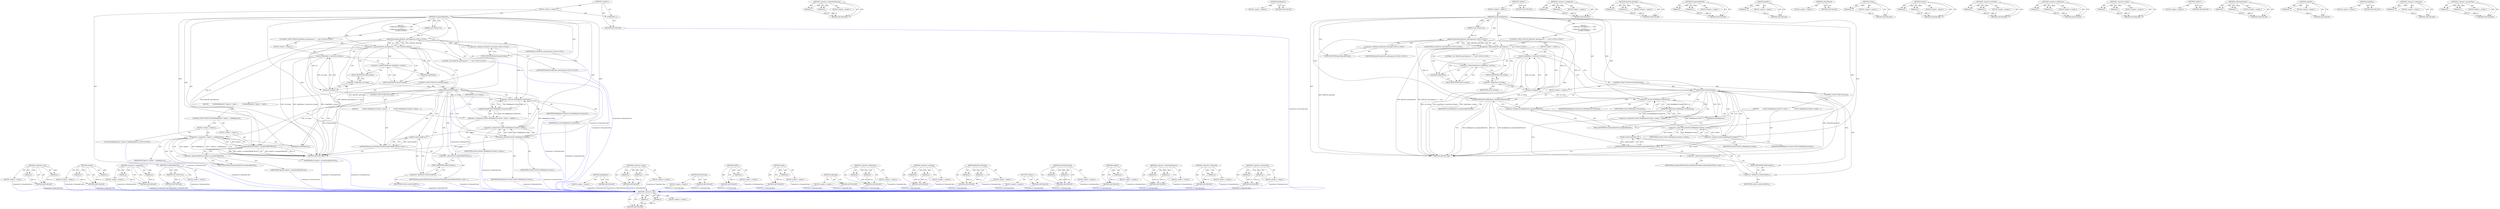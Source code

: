 digraph "&lt;operator&gt;.greaterThan" {
vulnerable_138 [label=<(METHOD,&lt;operator&gt;.new)>];
vulnerable_139 [label=<(PARAM,p1)>];
vulnerable_140 [label=<(PARAM,p2)>];
vulnerable_141 [label=<(BLOCK,&lt;empty&gt;,&lt;empty&gt;)>];
vulnerable_142 [label=<(METHOD_RETURN,ANY)>];
vulnerable_96 [label=<(METHOD,&lt;operator&gt;.indirectFieldAccess)>];
vulnerable_97 [label=<(PARAM,p1)>];
vulnerable_98 [label=<(PARAM,p2)>];
vulnerable_99 [label=<(BLOCK,&lt;empty&gt;,&lt;empty&gt;)>];
vulnerable_100 [label=<(METHOD_RETURN,ANY)>];
vulnerable_116 [label=<(METHOD,blobRegistry)>];
vulnerable_117 [label=<(BLOCK,&lt;empty&gt;,&lt;empty&gt;)>];
vulnerable_118 [label=<(METHOD_RETURN,ANY)>];
vulnerable_6 [label=<(METHOD,&lt;global&gt;)<SUB>1</SUB>>];
vulnerable_7 [label=<(BLOCK,&lt;empty&gt;,&lt;empty&gt;)<SUB>1</SUB>>];
vulnerable_8 [label=<(METHOD,unregisterBlobURL)<SUB>1</SUB>>];
vulnerable_9 [label=<(PARAM,const KURL&amp; url)<SUB>1</SUB>>];
vulnerable_10 [label="<(BLOCK,{
     if (BlobURL::getOrigin(url) == &quot;null&quot;)
 ...,{
     if (BlobURL::getOrigin(url) == &quot;null&quot;)
 ...)<SUB>2</SUB>>"];
vulnerable_11 [label="<(CONTROL_STRUCTURE,IF,if (BlobURL::getOrigin(url) == &quot;null&quot;))<SUB>3</SUB>>"];
vulnerable_12 [label="<(&lt;operator&gt;.equals,BlobURL::getOrigin(url) == &quot;null&quot;)<SUB>3</SUB>>"];
vulnerable_13 [label="<(BlobURL.getOrigin,BlobURL::getOrigin(url))<SUB>3</SUB>>"];
vulnerable_14 [label="<(&lt;operator&gt;.fieldAccess,BlobURL::getOrigin)<SUB>3</SUB>>"];
vulnerable_15 [label="<(IDENTIFIER,BlobURL,BlobURL::getOrigin(url))<SUB>3</SUB>>"];
vulnerable_16 [label=<(FIELD_IDENTIFIER,getOrigin,getOrigin)<SUB>3</SUB>>];
vulnerable_17 [label="<(IDENTIFIER,url,BlobURL::getOrigin(url))<SUB>3</SUB>>"];
vulnerable_18 [label="<(LITERAL,&quot;null&quot;,BlobURL::getOrigin(url) == &quot;null&quot;)<SUB>3</SUB>>"];
vulnerable_19 [label=<(BLOCK,&lt;empty&gt;,&lt;empty&gt;)<SUB>4</SUB>>];
vulnerable_20 [label=<(remove,originMap()-&gt;remove(url.string()))<SUB>4</SUB>>];
vulnerable_21 [label=<(&lt;operator&gt;.indirectFieldAccess,originMap()-&gt;remove)<SUB>4</SUB>>];
vulnerable_22 [label=<(originMap,originMap())<SUB>4</SUB>>];
vulnerable_23 [label=<(FIELD_IDENTIFIER,remove,remove)<SUB>4</SUB>>];
vulnerable_24 [label=<(string,url.string())<SUB>4</SUB>>];
vulnerable_25 [label=<(&lt;operator&gt;.fieldAccess,url.string)<SUB>4</SUB>>];
vulnerable_26 [label=<(IDENTIFIER,url,url.string())<SUB>4</SUB>>];
vulnerable_27 [label=<(FIELD_IDENTIFIER,string,string)<SUB>4</SUB>>];
vulnerable_28 [label=<(CONTROL_STRUCTURE,IF,if (isMainThread()))<SUB>6</SUB>>];
vulnerable_29 [label=<(isMainThread,isMainThread())<SUB>6</SUB>>];
vulnerable_30 [label=<(BLOCK,&lt;empty&gt;,&lt;empty&gt;)<SUB>7</SUB>>];
vulnerable_31 [label=<(unregisterBlobURL,blobRegistry().unregisterBlobURL(url))<SUB>7</SUB>>];
vulnerable_32 [label=<(&lt;operator&gt;.fieldAccess,blobRegistry().unregisterBlobURL)<SUB>7</SUB>>];
vulnerable_33 [label=<(blobRegistry,blobRegistry())<SUB>7</SUB>>];
vulnerable_34 [label=<(FIELD_IDENTIFIER,unregisterBlobURL,unregisterBlobURL)<SUB>7</SUB>>];
vulnerable_35 [label=<(IDENTIFIER,url,blobRegistry().unregisterBlobURL(url))<SUB>7</SUB>>];
vulnerable_36 [label=<(CONTROL_STRUCTURE,ELSE,else)<SUB>8</SUB>>];
vulnerable_37 [label=<(BLOCK,{
         OwnPtr&lt;BlobRegistryContext&gt; context ...,{
         OwnPtr&lt;BlobRegistryContext&gt; context ...)<SUB>8</SUB>>];
vulnerable_38 [label=<(&lt;operator&gt;.assignment,OwnPtr&lt;BlobRegistryContext&gt; context = adoptPtr(...)<SUB>9</SUB>>];
vulnerable_39 [label=<(&lt;operator&gt;.greaterThan,OwnPtr&lt;BlobRegistryContext&gt; context)<SUB>9</SUB>>];
vulnerable_40 [label=<(&lt;operator&gt;.lessThan,OwnPtr&lt;BlobRegistryContext)<SUB>9</SUB>>];
vulnerable_41 [label=<(IDENTIFIER,OwnPtr,OwnPtr&lt;BlobRegistryContext)<SUB>9</SUB>>];
vulnerable_42 [label=<(IDENTIFIER,BlobRegistryContext,OwnPtr&lt;BlobRegistryContext)<SUB>9</SUB>>];
vulnerable_43 [label=<(IDENTIFIER,context,OwnPtr&lt;BlobRegistryContext&gt; context)<SUB>9</SUB>>];
vulnerable_44 [label=<(adoptPtr,adoptPtr(new BlobRegistryContext(url)))<SUB>9</SUB>>];
vulnerable_45 [label=<(&lt;operator&gt;.new,new BlobRegistryContext(url))<SUB>9</SUB>>];
vulnerable_46 [label=<(IDENTIFIER,BlobRegistryContext,new BlobRegistryContext(url))<SUB>9</SUB>>];
vulnerable_47 [label=<(IDENTIFIER,url,new BlobRegistryContext(url))<SUB>9</SUB>>];
vulnerable_48 [label=<(callOnMainThread,callOnMainThread(&amp;unregisterBlobURLTask, contex...)<SUB>10</SUB>>];
vulnerable_49 [label=<(&lt;operator&gt;.addressOf,&amp;unregisterBlobURLTask)<SUB>10</SUB>>];
vulnerable_50 [label=<(IDENTIFIER,unregisterBlobURLTask,callOnMainThread(&amp;unregisterBlobURLTask, contex...)<SUB>10</SUB>>];
vulnerable_51 [label=<(leakPtr,context.leakPtr())<SUB>10</SUB>>];
vulnerable_52 [label=<(&lt;operator&gt;.fieldAccess,context.leakPtr)<SUB>10</SUB>>];
vulnerable_53 [label=<(IDENTIFIER,context,context.leakPtr())<SUB>10</SUB>>];
vulnerable_54 [label=<(FIELD_IDENTIFIER,leakPtr,leakPtr)<SUB>10</SUB>>];
vulnerable_55 [label=<(METHOD_RETURN,void)<SUB>1</SUB>>];
vulnerable_57 [label=<(METHOD_RETURN,ANY)<SUB>1</SUB>>];
vulnerable_119 [label=<(METHOD,&lt;operator&gt;.assignment)>];
vulnerable_120 [label=<(PARAM,p1)>];
vulnerable_121 [label=<(PARAM,p2)>];
vulnerable_122 [label=<(BLOCK,&lt;empty&gt;,&lt;empty&gt;)>];
vulnerable_123 [label=<(METHOD_RETURN,ANY)>];
vulnerable_81 [label=<(METHOD,BlobURL.getOrigin)>];
vulnerable_82 [label=<(PARAM,p1)>];
vulnerable_83 [label=<(PARAM,p2)>];
vulnerable_84 [label=<(BLOCK,&lt;empty&gt;,&lt;empty&gt;)>];
vulnerable_85 [label=<(METHOD_RETURN,ANY)>];
vulnerable_111 [label=<(METHOD,unregisterBlobURL)>];
vulnerable_112 [label=<(PARAM,p1)>];
vulnerable_113 [label=<(PARAM,p2)>];
vulnerable_114 [label=<(BLOCK,&lt;empty&gt;,&lt;empty&gt;)>];
vulnerable_115 [label=<(METHOD_RETURN,ANY)>];
vulnerable_152 [label=<(METHOD,leakPtr)>];
vulnerable_153 [label=<(PARAM,p1)>];
vulnerable_154 [label=<(BLOCK,&lt;empty&gt;,&lt;empty&gt;)>];
vulnerable_155 [label=<(METHOD_RETURN,ANY)>];
vulnerable_108 [label=<(METHOD,isMainThread)>];
vulnerable_109 [label=<(BLOCK,&lt;empty&gt;,&lt;empty&gt;)>];
vulnerable_110 [label=<(METHOD_RETURN,ANY)>];
vulnerable_104 [label=<(METHOD,string)>];
vulnerable_105 [label=<(PARAM,p1)>];
vulnerable_106 [label=<(BLOCK,&lt;empty&gt;,&lt;empty&gt;)>];
vulnerable_107 [label=<(METHOD_RETURN,ANY)>];
vulnerable_91 [label=<(METHOD,remove)>];
vulnerable_92 [label=<(PARAM,p1)>];
vulnerable_93 [label=<(PARAM,p2)>];
vulnerable_94 [label=<(BLOCK,&lt;empty&gt;,&lt;empty&gt;)>];
vulnerable_95 [label=<(METHOD_RETURN,ANY)>];
vulnerable_129 [label=<(METHOD,&lt;operator&gt;.lessThan)>];
vulnerable_130 [label=<(PARAM,p1)>];
vulnerable_131 [label=<(PARAM,p2)>];
vulnerable_132 [label=<(BLOCK,&lt;empty&gt;,&lt;empty&gt;)>];
vulnerable_133 [label=<(METHOD_RETURN,ANY)>];
vulnerable_86 [label=<(METHOD,&lt;operator&gt;.fieldAccess)>];
vulnerable_87 [label=<(PARAM,p1)>];
vulnerable_88 [label=<(PARAM,p2)>];
vulnerable_89 [label=<(BLOCK,&lt;empty&gt;,&lt;empty&gt;)>];
vulnerable_90 [label=<(METHOD_RETURN,ANY)>];
vulnerable_76 [label=<(METHOD,&lt;operator&gt;.equals)>];
vulnerable_77 [label=<(PARAM,p1)>];
vulnerable_78 [label=<(PARAM,p2)>];
vulnerable_79 [label=<(BLOCK,&lt;empty&gt;,&lt;empty&gt;)>];
vulnerable_80 [label=<(METHOD_RETURN,ANY)>];
vulnerable_70 [label=<(METHOD,&lt;global&gt;)<SUB>1</SUB>>];
vulnerable_71 [label=<(BLOCK,&lt;empty&gt;,&lt;empty&gt;)>];
vulnerable_72 [label=<(METHOD_RETURN,ANY)>];
vulnerable_143 [label=<(METHOD,callOnMainThread)>];
vulnerable_144 [label=<(PARAM,p1)>];
vulnerable_145 [label=<(PARAM,p2)>];
vulnerable_146 [label=<(BLOCK,&lt;empty&gt;,&lt;empty&gt;)>];
vulnerable_147 [label=<(METHOD_RETURN,ANY)>];
vulnerable_134 [label=<(METHOD,adoptPtr)>];
vulnerable_135 [label=<(PARAM,p1)>];
vulnerable_136 [label=<(BLOCK,&lt;empty&gt;,&lt;empty&gt;)>];
vulnerable_137 [label=<(METHOD_RETURN,ANY)>];
vulnerable_101 [label=<(METHOD,originMap)>];
vulnerable_102 [label=<(BLOCK,&lt;empty&gt;,&lt;empty&gt;)>];
vulnerable_103 [label=<(METHOD_RETURN,ANY)>];
vulnerable_148 [label=<(METHOD,&lt;operator&gt;.addressOf)>];
vulnerable_149 [label=<(PARAM,p1)>];
vulnerable_150 [label=<(BLOCK,&lt;empty&gt;,&lt;empty&gt;)>];
vulnerable_151 [label=<(METHOD_RETURN,ANY)>];
vulnerable_124 [label=<(METHOD,&lt;operator&gt;.greaterThan)>];
vulnerable_125 [label=<(PARAM,p1)>];
vulnerable_126 [label=<(PARAM,p2)>];
vulnerable_127 [label=<(BLOCK,&lt;empty&gt;,&lt;empty&gt;)>];
vulnerable_128 [label=<(METHOD_RETURN,ANY)>];
fixed_148 [label=<(METHOD,&lt;operator&gt;.new)>];
fixed_149 [label=<(PARAM,p1)>];
fixed_150 [label=<(PARAM,p2)>];
fixed_151 [label=<(BLOCK,&lt;empty&gt;,&lt;empty&gt;)>];
fixed_152 [label=<(METHOD_RETURN,ANY)>];
fixed_106 [label=<(METHOD,remove)>];
fixed_107 [label=<(PARAM,p1)>];
fixed_108 [label=<(PARAM,p2)>];
fixed_109 [label=<(BLOCK,&lt;empty&gt;,&lt;empty&gt;)>];
fixed_110 [label=<(METHOD_RETURN,ANY)>];
fixed_126 [label=<(METHOD,&lt;operator&gt;.assignment)>];
fixed_127 [label=<(PARAM,p1)>];
fixed_128 [label=<(PARAM,p2)>];
fixed_129 [label=<(BLOCK,&lt;empty&gt;,&lt;empty&gt;)>];
fixed_130 [label=<(METHOD_RETURN,ANY)>];
fixed_6 [label=<(METHOD,&lt;global&gt;)<SUB>1</SUB>>];
fixed_7 [label=<(BLOCK,&lt;empty&gt;,&lt;empty&gt;)<SUB>1</SUB>>];
fixed_8 [label=<(METHOD,unregisterBlobURL)<SUB>1</SUB>>];
fixed_9 [label=<(PARAM,const KURL&amp; url)<SUB>1</SUB>>];
fixed_10 [label=<(BLOCK,&lt;empty&gt;,&lt;empty&gt;)>];
fixed_11 [label=<(METHOD_RETURN,void)<SUB>1</SUB>>];
fixed_13 [label=<(UNKNOWN,),))<SUB>1</SUB>>];
fixed_14 [label=<(METHOD,unregisterBlobURL)<SUB>2</SUB>>];
fixed_15 [label=<(PARAM,const KURL&amp; url)<SUB>2</SUB>>];
fixed_16 [label="<(BLOCK,{
     if (BlobURL::getOrigin(url) == &quot;null&quot;)
 ...,{
     if (BlobURL::getOrigin(url) == &quot;null&quot;)
 ...)<SUB>3</SUB>>"];
fixed_17 [label="<(CONTROL_STRUCTURE,IF,if (BlobURL::getOrigin(url) == &quot;null&quot;))<SUB>4</SUB>>"];
fixed_18 [label="<(&lt;operator&gt;.equals,BlobURL::getOrigin(url) == &quot;null&quot;)<SUB>4</SUB>>"];
fixed_19 [label="<(BlobURL.getOrigin,BlobURL::getOrigin(url))<SUB>4</SUB>>"];
fixed_20 [label="<(&lt;operator&gt;.fieldAccess,BlobURL::getOrigin)<SUB>4</SUB>>"];
fixed_21 [label="<(IDENTIFIER,BlobURL,BlobURL::getOrigin(url))<SUB>4</SUB>>"];
fixed_22 [label=<(FIELD_IDENTIFIER,getOrigin,getOrigin)<SUB>4</SUB>>];
fixed_23 [label="<(IDENTIFIER,url,BlobURL::getOrigin(url))<SUB>4</SUB>>"];
fixed_24 [label="<(LITERAL,&quot;null&quot;,BlobURL::getOrigin(url) == &quot;null&quot;)<SUB>4</SUB>>"];
fixed_25 [label=<(BLOCK,&lt;empty&gt;,&lt;empty&gt;)<SUB>5</SUB>>];
fixed_26 [label=<(remove,originMap()-&gt;remove(url.string()))<SUB>5</SUB>>];
fixed_27 [label=<(&lt;operator&gt;.indirectFieldAccess,originMap()-&gt;remove)<SUB>5</SUB>>];
fixed_28 [label=<(originMap,originMap())<SUB>5</SUB>>];
fixed_29 [label=<(FIELD_IDENTIFIER,remove,remove)<SUB>5</SUB>>];
fixed_30 [label=<(string,url.string())<SUB>5</SUB>>];
fixed_31 [label=<(&lt;operator&gt;.fieldAccess,url.string)<SUB>5</SUB>>];
fixed_32 [label=<(IDENTIFIER,url,url.string())<SUB>5</SUB>>];
fixed_33 [label=<(FIELD_IDENTIFIER,string,string)<SUB>5</SUB>>];
fixed_34 [label=<(CONTROL_STRUCTURE,IF,if (isMainThread()))<SUB>7</SUB>>];
fixed_35 [label=<(isMainThread,isMainThread())<SUB>7</SUB>>];
fixed_36 [label=<(BLOCK,{
        if (WebBlobRegistry* registry = blobR...,{
        if (WebBlobRegistry* registry = blobR...)<SUB>7</SUB>>];
fixed_37 [label=<(CONTROL_STRUCTURE,IF,if (WebBlobRegistry* registry = blobRegistry()))<SUB>8</SUB>>];
fixed_38 [label=<(BLOCK,&lt;empty&gt;,&lt;empty&gt;)<SUB>8</SUB>>];
fixed_39 [label="<(LOCAL,WebBlobRegistry* registry: WebBlobRegistry*)<SUB>8</SUB>>"];
fixed_40 [label=<(&lt;operator&gt;.assignment,* registry = blobRegistry())<SUB>8</SUB>>];
fixed_41 [label=<(IDENTIFIER,registry,* registry = blobRegistry())<SUB>8</SUB>>];
fixed_42 [label=<(blobRegistry,blobRegistry())<SUB>8</SUB>>];
fixed_43 [label=<(BLOCK,&lt;empty&gt;,&lt;empty&gt;)<SUB>9</SUB>>];
fixed_44 [label=<(unregisterBlobURL,registry-&gt;unregisterBlobURL(url))<SUB>9</SUB>>];
fixed_45 [label=<(&lt;operator&gt;.indirectFieldAccess,registry-&gt;unregisterBlobURL)<SUB>9</SUB>>];
fixed_46 [label=<(IDENTIFIER,registry,registry-&gt;unregisterBlobURL(url))<SUB>9</SUB>>];
fixed_47 [label=<(FIELD_IDENTIFIER,unregisterBlobURL,unregisterBlobURL)<SUB>9</SUB>>];
fixed_48 [label=<(IDENTIFIER,url,registry-&gt;unregisterBlobURL(url))<SUB>9</SUB>>];
fixed_49 [label=<(CONTROL_STRUCTURE,ELSE,else)<SUB>10</SUB>>];
fixed_50 [label=<(BLOCK,{
         OwnPtr&lt;BlobRegistryContext&gt; context ...,{
         OwnPtr&lt;BlobRegistryContext&gt; context ...)<SUB>10</SUB>>];
fixed_51 [label=<(&lt;operator&gt;.assignment,OwnPtr&lt;BlobRegistryContext&gt; context = adoptPtr(...)<SUB>11</SUB>>];
fixed_52 [label=<(&lt;operator&gt;.greaterThan,OwnPtr&lt;BlobRegistryContext&gt; context)<SUB>11</SUB>>];
fixed_53 [label=<(&lt;operator&gt;.lessThan,OwnPtr&lt;BlobRegistryContext)<SUB>11</SUB>>];
fixed_54 [label=<(IDENTIFIER,OwnPtr,OwnPtr&lt;BlobRegistryContext)<SUB>11</SUB>>];
fixed_55 [label=<(IDENTIFIER,BlobRegistryContext,OwnPtr&lt;BlobRegistryContext)<SUB>11</SUB>>];
fixed_56 [label=<(IDENTIFIER,context,OwnPtr&lt;BlobRegistryContext&gt; context)<SUB>11</SUB>>];
fixed_57 [label=<(adoptPtr,adoptPtr(new BlobRegistryContext(url)))<SUB>11</SUB>>];
fixed_58 [label=<(&lt;operator&gt;.new,new BlobRegistryContext(url))<SUB>11</SUB>>];
fixed_59 [label=<(IDENTIFIER,BlobRegistryContext,new BlobRegistryContext(url))<SUB>11</SUB>>];
fixed_60 [label=<(IDENTIFIER,url,new BlobRegistryContext(url))<SUB>11</SUB>>];
fixed_61 [label=<(callOnMainThread,callOnMainThread(&amp;unregisterBlobURLTask, contex...)<SUB>12</SUB>>];
fixed_62 [label=<(&lt;operator&gt;.addressOf,&amp;unregisterBlobURLTask)<SUB>12</SUB>>];
fixed_63 [label=<(IDENTIFIER,unregisterBlobURLTask,callOnMainThread(&amp;unregisterBlobURLTask, contex...)<SUB>12</SUB>>];
fixed_64 [label=<(leakPtr,context.leakPtr())<SUB>12</SUB>>];
fixed_65 [label=<(&lt;operator&gt;.fieldAccess,context.leakPtr)<SUB>12</SUB>>];
fixed_66 [label=<(IDENTIFIER,context,context.leakPtr())<SUB>12</SUB>>];
fixed_67 [label=<(FIELD_IDENTIFIER,leakPtr,leakPtr)<SUB>12</SUB>>];
fixed_68 [label=<(METHOD_RETURN,void)<SUB>2</SUB>>];
fixed_70 [label=<(METHOD_RETURN,ANY)<SUB>1</SUB>>];
fixed_131 [label=<(METHOD,blobRegistry)>];
fixed_132 [label=<(BLOCK,&lt;empty&gt;,&lt;empty&gt;)>];
fixed_133 [label=<(METHOD_RETURN,ANY)>];
fixed_91 [label=<(METHOD,&lt;operator&gt;.equals)>];
fixed_92 [label=<(PARAM,p1)>];
fixed_93 [label=<(PARAM,p2)>];
fixed_94 [label=<(BLOCK,&lt;empty&gt;,&lt;empty&gt;)>];
fixed_95 [label=<(METHOD_RETURN,ANY)>];
fixed_123 [label=<(METHOD,isMainThread)>];
fixed_124 [label=<(BLOCK,&lt;empty&gt;,&lt;empty&gt;)>];
fixed_125 [label=<(METHOD_RETURN,ANY)>];
fixed_162 [label=<(METHOD,leakPtr)>];
fixed_163 [label=<(PARAM,p1)>];
fixed_164 [label=<(BLOCK,&lt;empty&gt;,&lt;empty&gt;)>];
fixed_165 [label=<(METHOD_RETURN,ANY)>];
fixed_119 [label=<(METHOD,string)>];
fixed_120 [label=<(PARAM,p1)>];
fixed_121 [label=<(BLOCK,&lt;empty&gt;,&lt;empty&gt;)>];
fixed_122 [label=<(METHOD_RETURN,ANY)>];
fixed_116 [label=<(METHOD,originMap)>];
fixed_117 [label=<(BLOCK,&lt;empty&gt;,&lt;empty&gt;)>];
fixed_118 [label=<(METHOD_RETURN,ANY)>];
fixed_101 [label=<(METHOD,&lt;operator&gt;.fieldAccess)>];
fixed_102 [label=<(PARAM,p1)>];
fixed_103 [label=<(PARAM,p2)>];
fixed_104 [label=<(BLOCK,&lt;empty&gt;,&lt;empty&gt;)>];
fixed_105 [label=<(METHOD_RETURN,ANY)>];
fixed_139 [label=<(METHOD,&lt;operator&gt;.lessThan)>];
fixed_140 [label=<(PARAM,p1)>];
fixed_141 [label=<(PARAM,p2)>];
fixed_142 [label=<(BLOCK,&lt;empty&gt;,&lt;empty&gt;)>];
fixed_143 [label=<(METHOD_RETURN,ANY)>];
fixed_96 [label=<(METHOD,BlobURL.getOrigin)>];
fixed_97 [label=<(PARAM,p1)>];
fixed_98 [label=<(PARAM,p2)>];
fixed_99 [label=<(BLOCK,&lt;empty&gt;,&lt;empty&gt;)>];
fixed_100 [label=<(METHOD_RETURN,ANY)>];
fixed_85 [label=<(METHOD,&lt;global&gt;)<SUB>1</SUB>>];
fixed_86 [label=<(BLOCK,&lt;empty&gt;,&lt;empty&gt;)>];
fixed_87 [label=<(METHOD_RETURN,ANY)>];
fixed_153 [label=<(METHOD,callOnMainThread)>];
fixed_154 [label=<(PARAM,p1)>];
fixed_155 [label=<(PARAM,p2)>];
fixed_156 [label=<(BLOCK,&lt;empty&gt;,&lt;empty&gt;)>];
fixed_157 [label=<(METHOD_RETURN,ANY)>];
fixed_144 [label=<(METHOD,adoptPtr)>];
fixed_145 [label=<(PARAM,p1)>];
fixed_146 [label=<(BLOCK,&lt;empty&gt;,&lt;empty&gt;)>];
fixed_147 [label=<(METHOD_RETURN,ANY)>];
fixed_111 [label=<(METHOD,&lt;operator&gt;.indirectFieldAccess)>];
fixed_112 [label=<(PARAM,p1)>];
fixed_113 [label=<(PARAM,p2)>];
fixed_114 [label=<(BLOCK,&lt;empty&gt;,&lt;empty&gt;)>];
fixed_115 [label=<(METHOD_RETURN,ANY)>];
fixed_158 [label=<(METHOD,&lt;operator&gt;.addressOf)>];
fixed_159 [label=<(PARAM,p1)>];
fixed_160 [label=<(BLOCK,&lt;empty&gt;,&lt;empty&gt;)>];
fixed_161 [label=<(METHOD_RETURN,ANY)>];
fixed_134 [label=<(METHOD,&lt;operator&gt;.greaterThan)>];
fixed_135 [label=<(PARAM,p1)>];
fixed_136 [label=<(PARAM,p2)>];
fixed_137 [label=<(BLOCK,&lt;empty&gt;,&lt;empty&gt;)>];
fixed_138 [label=<(METHOD_RETURN,ANY)>];
vulnerable_138 -> vulnerable_139  [key=0, label="AST: "];
vulnerable_138 -> vulnerable_139  [key=1, label="DDG: "];
vulnerable_138 -> vulnerable_141  [key=0, label="AST: "];
vulnerable_138 -> vulnerable_140  [key=0, label="AST: "];
vulnerable_138 -> vulnerable_140  [key=1, label="DDG: "];
vulnerable_138 -> vulnerable_142  [key=0, label="AST: "];
vulnerable_138 -> vulnerable_142  [key=1, label="CFG: "];
vulnerable_139 -> vulnerable_142  [key=0, label="DDG: p1"];
vulnerable_140 -> vulnerable_142  [key=0, label="DDG: p2"];
vulnerable_96 -> vulnerable_97  [key=0, label="AST: "];
vulnerable_96 -> vulnerable_97  [key=1, label="DDG: "];
vulnerable_96 -> vulnerable_99  [key=0, label="AST: "];
vulnerable_96 -> vulnerable_98  [key=0, label="AST: "];
vulnerable_96 -> vulnerable_98  [key=1, label="DDG: "];
vulnerable_96 -> vulnerable_100  [key=0, label="AST: "];
vulnerable_96 -> vulnerable_100  [key=1, label="CFG: "];
vulnerable_97 -> vulnerable_100  [key=0, label="DDG: p1"];
vulnerable_98 -> vulnerable_100  [key=0, label="DDG: p2"];
vulnerable_116 -> vulnerable_117  [key=0, label="AST: "];
vulnerable_116 -> vulnerable_118  [key=0, label="AST: "];
vulnerable_116 -> vulnerable_118  [key=1, label="CFG: "];
vulnerable_6 -> vulnerable_7  [key=0, label="AST: "];
vulnerable_6 -> vulnerable_57  [key=0, label="AST: "];
vulnerable_6 -> vulnerable_57  [key=1, label="CFG: "];
vulnerable_7 -> vulnerable_8  [key=0, label="AST: "];
vulnerable_8 -> vulnerable_9  [key=0, label="AST: "];
vulnerable_8 -> vulnerable_9  [key=1, label="DDG: "];
vulnerable_8 -> vulnerable_10  [key=0, label="AST: "];
vulnerable_8 -> vulnerable_55  [key=0, label="AST: "];
vulnerable_8 -> vulnerable_16  [key=0, label="CFG: "];
vulnerable_8 -> vulnerable_29  [key=0, label="DDG: "];
vulnerable_8 -> vulnerable_12  [key=0, label="DDG: "];
vulnerable_8 -> vulnerable_13  [key=0, label="DDG: "];
vulnerable_8 -> vulnerable_31  [key=0, label="DDG: "];
vulnerable_8 -> vulnerable_48  [key=0, label="DDG: "];
vulnerable_8 -> vulnerable_39  [key=0, label="DDG: "];
vulnerable_8 -> vulnerable_40  [key=0, label="DDG: "];
vulnerable_8 -> vulnerable_45  [key=0, label="DDG: "];
vulnerable_9 -> vulnerable_13  [key=0, label="DDG: url"];
vulnerable_10 -> vulnerable_11  [key=0, label="AST: "];
vulnerable_10 -> vulnerable_28  [key=0, label="AST: "];
vulnerable_11 -> vulnerable_12  [key=0, label="AST: "];
vulnerable_11 -> vulnerable_19  [key=0, label="AST: "];
vulnerable_12 -> vulnerable_13  [key=0, label="AST: "];
vulnerable_12 -> vulnerable_18  [key=0, label="AST: "];
vulnerable_12 -> vulnerable_22  [key=0, label="CFG: "];
vulnerable_12 -> vulnerable_22  [key=1, label="CDG: "];
vulnerable_12 -> vulnerable_29  [key=0, label="CFG: "];
vulnerable_12 -> vulnerable_55  [key=0, label="DDG: BlobURL::getOrigin(url)"];
vulnerable_12 -> vulnerable_55  [key=1, label="DDG: BlobURL::getOrigin(url) == &quot;null&quot;"];
vulnerable_12 -> vulnerable_24  [key=0, label="CDG: "];
vulnerable_12 -> vulnerable_21  [key=0, label="CDG: "];
vulnerable_12 -> vulnerable_23  [key=0, label="CDG: "];
vulnerable_12 -> vulnerable_20  [key=0, label="CDG: "];
vulnerable_12 -> vulnerable_25  [key=0, label="CDG: "];
vulnerable_12 -> vulnerable_27  [key=0, label="CDG: "];
vulnerable_13 -> vulnerable_14  [key=0, label="AST: "];
vulnerable_13 -> vulnerable_17  [key=0, label="AST: "];
vulnerable_13 -> vulnerable_12  [key=0, label="CFG: "];
vulnerable_13 -> vulnerable_12  [key=1, label="DDG: BlobURL::getOrigin"];
vulnerable_13 -> vulnerable_12  [key=2, label="DDG: url"];
vulnerable_13 -> vulnerable_55  [key=0, label="DDG: BlobURL::getOrigin"];
vulnerable_13 -> vulnerable_31  [key=0, label="DDG: url"];
vulnerable_13 -> vulnerable_24  [key=0, label="DDG: url"];
vulnerable_13 -> vulnerable_45  [key=0, label="DDG: url"];
vulnerable_14 -> vulnerable_15  [key=0, label="AST: "];
vulnerable_14 -> vulnerable_16  [key=0, label="AST: "];
vulnerable_14 -> vulnerable_13  [key=0, label="CFG: "];
vulnerable_16 -> vulnerable_14  [key=0, label="CFG: "];
vulnerable_19 -> vulnerable_20  [key=0, label="AST: "];
vulnerable_20 -> vulnerable_21  [key=0, label="AST: "];
vulnerable_20 -> vulnerable_24  [key=0, label="AST: "];
vulnerable_20 -> vulnerable_29  [key=0, label="CFG: "];
vulnerable_20 -> vulnerable_55  [key=0, label="DDG: originMap()-&gt;remove"];
vulnerable_20 -> vulnerable_55  [key=1, label="DDG: url.string()"];
vulnerable_20 -> vulnerable_55  [key=2, label="DDG: originMap()-&gt;remove(url.string())"];
vulnerable_21 -> vulnerable_22  [key=0, label="AST: "];
vulnerable_21 -> vulnerable_23  [key=0, label="AST: "];
vulnerable_21 -> vulnerable_27  [key=0, label="CFG: "];
vulnerable_22 -> vulnerable_23  [key=0, label="CFG: "];
vulnerable_23 -> vulnerable_21  [key=0, label="CFG: "];
vulnerable_24 -> vulnerable_25  [key=0, label="AST: "];
vulnerable_24 -> vulnerable_20  [key=0, label="CFG: "];
vulnerable_24 -> vulnerable_20  [key=1, label="DDG: url.string"];
vulnerable_24 -> vulnerable_31  [key=0, label="DDG: url.string"];
vulnerable_24 -> vulnerable_45  [key=0, label="DDG: url.string"];
vulnerable_25 -> vulnerable_26  [key=0, label="AST: "];
vulnerable_25 -> vulnerable_27  [key=0, label="AST: "];
vulnerable_25 -> vulnerable_24  [key=0, label="CFG: "];
vulnerable_27 -> vulnerable_25  [key=0, label="CFG: "];
vulnerable_28 -> vulnerable_29  [key=0, label="AST: "];
vulnerable_28 -> vulnerable_30  [key=0, label="AST: "];
vulnerable_28 -> vulnerable_36  [key=0, label="AST: "];
vulnerable_29 -> vulnerable_33  [key=0, label="CFG: "];
vulnerable_29 -> vulnerable_33  [key=1, label="CDG: "];
vulnerable_29 -> vulnerable_40  [key=0, label="CFG: "];
vulnerable_29 -> vulnerable_40  [key=1, label="CDG: "];
vulnerable_29 -> vulnerable_55  [key=0, label="DDG: isMainThread()"];
vulnerable_29 -> vulnerable_34  [key=0, label="CDG: "];
vulnerable_29 -> vulnerable_48  [key=0, label="CDG: "];
vulnerable_29 -> vulnerable_32  [key=0, label="CDG: "];
vulnerable_29 -> vulnerable_49  [key=0, label="CDG: "];
vulnerable_29 -> vulnerable_51  [key=0, label="CDG: "];
vulnerable_29 -> vulnerable_52  [key=0, label="CDG: "];
vulnerable_29 -> vulnerable_38  [key=0, label="CDG: "];
vulnerable_29 -> vulnerable_45  [key=0, label="CDG: "];
vulnerable_29 -> vulnerable_44  [key=0, label="CDG: "];
vulnerable_29 -> vulnerable_54  [key=0, label="CDG: "];
vulnerable_29 -> vulnerable_39  [key=0, label="CDG: "];
vulnerable_29 -> vulnerable_31  [key=0, label="CDG: "];
vulnerable_30 -> vulnerable_31  [key=0, label="AST: "];
vulnerable_31 -> vulnerable_32  [key=0, label="AST: "];
vulnerable_31 -> vulnerable_35  [key=0, label="AST: "];
vulnerable_31 -> vulnerable_55  [key=0, label="CFG: "];
vulnerable_31 -> vulnerable_55  [key=1, label="DDG: blobRegistry().unregisterBlobURL"];
vulnerable_31 -> vulnerable_55  [key=2, label="DDG: url"];
vulnerable_31 -> vulnerable_55  [key=3, label="DDG: blobRegistry().unregisterBlobURL(url)"];
vulnerable_32 -> vulnerable_33  [key=0, label="AST: "];
vulnerable_32 -> vulnerable_34  [key=0, label="AST: "];
vulnerable_32 -> vulnerable_31  [key=0, label="CFG: "];
vulnerable_33 -> vulnerable_34  [key=0, label="CFG: "];
vulnerable_34 -> vulnerable_32  [key=0, label="CFG: "];
vulnerable_36 -> vulnerable_37  [key=0, label="AST: "];
vulnerable_37 -> vulnerable_38  [key=0, label="AST: "];
vulnerable_37 -> vulnerable_48  [key=0, label="AST: "];
vulnerable_38 -> vulnerable_39  [key=0, label="AST: "];
vulnerable_38 -> vulnerable_44  [key=0, label="AST: "];
vulnerable_38 -> vulnerable_49  [key=0, label="CFG: "];
vulnerable_39 -> vulnerable_40  [key=0, label="AST: "];
vulnerable_39 -> vulnerable_43  [key=0, label="AST: "];
vulnerable_39 -> vulnerable_45  [key=0, label="CFG: "];
vulnerable_39 -> vulnerable_51  [key=0, label="DDG: context"];
vulnerable_40 -> vulnerable_41  [key=0, label="AST: "];
vulnerable_40 -> vulnerable_42  [key=0, label="AST: "];
vulnerable_40 -> vulnerable_39  [key=0, label="CFG: "];
vulnerable_40 -> vulnerable_39  [key=1, label="DDG: OwnPtr"];
vulnerable_40 -> vulnerable_39  [key=2, label="DDG: BlobRegistryContext"];
vulnerable_40 -> vulnerable_55  [key=0, label="DDG: OwnPtr"];
vulnerable_40 -> vulnerable_45  [key=0, label="DDG: BlobRegistryContext"];
vulnerable_44 -> vulnerable_45  [key=0, label="AST: "];
vulnerable_44 -> vulnerable_38  [key=0, label="CFG: "];
vulnerable_44 -> vulnerable_38  [key=1, label="DDG: new BlobRegistryContext(url)"];
vulnerable_45 -> vulnerable_46  [key=0, label="AST: "];
vulnerable_45 -> vulnerable_47  [key=0, label="AST: "];
vulnerable_45 -> vulnerable_44  [key=0, label="CFG: "];
vulnerable_45 -> vulnerable_44  [key=1, label="DDG: BlobRegistryContext"];
vulnerable_45 -> vulnerable_44  [key=2, label="DDG: url"];
vulnerable_48 -> vulnerable_49  [key=0, label="AST: "];
vulnerable_48 -> vulnerable_51  [key=0, label="AST: "];
vulnerable_48 -> vulnerable_55  [key=0, label="CFG: "];
vulnerable_49 -> vulnerable_50  [key=0, label="AST: "];
vulnerable_49 -> vulnerable_54  [key=0, label="CFG: "];
vulnerable_51 -> vulnerable_52  [key=0, label="AST: "];
vulnerable_51 -> vulnerable_48  [key=0, label="CFG: "];
vulnerable_51 -> vulnerable_48  [key=1, label="DDG: context.leakPtr"];
vulnerable_52 -> vulnerable_53  [key=0, label="AST: "];
vulnerable_52 -> vulnerable_54  [key=0, label="AST: "];
vulnerable_52 -> vulnerable_51  [key=0, label="CFG: "];
vulnerable_54 -> vulnerable_52  [key=0, label="CFG: "];
vulnerable_119 -> vulnerable_120  [key=0, label="AST: "];
vulnerable_119 -> vulnerable_120  [key=1, label="DDG: "];
vulnerable_119 -> vulnerable_122  [key=0, label="AST: "];
vulnerable_119 -> vulnerable_121  [key=0, label="AST: "];
vulnerable_119 -> vulnerable_121  [key=1, label="DDG: "];
vulnerable_119 -> vulnerable_123  [key=0, label="AST: "];
vulnerable_119 -> vulnerable_123  [key=1, label="CFG: "];
vulnerable_120 -> vulnerable_123  [key=0, label="DDG: p1"];
vulnerable_121 -> vulnerable_123  [key=0, label="DDG: p2"];
vulnerable_81 -> vulnerable_82  [key=0, label="AST: "];
vulnerable_81 -> vulnerable_82  [key=1, label="DDG: "];
vulnerable_81 -> vulnerable_84  [key=0, label="AST: "];
vulnerable_81 -> vulnerable_83  [key=0, label="AST: "];
vulnerable_81 -> vulnerable_83  [key=1, label="DDG: "];
vulnerable_81 -> vulnerable_85  [key=0, label="AST: "];
vulnerable_81 -> vulnerable_85  [key=1, label="CFG: "];
vulnerable_82 -> vulnerable_85  [key=0, label="DDG: p1"];
vulnerable_83 -> vulnerable_85  [key=0, label="DDG: p2"];
vulnerable_111 -> vulnerable_112  [key=0, label="AST: "];
vulnerable_111 -> vulnerable_112  [key=1, label="DDG: "];
vulnerable_111 -> vulnerable_114  [key=0, label="AST: "];
vulnerable_111 -> vulnerable_113  [key=0, label="AST: "];
vulnerable_111 -> vulnerable_113  [key=1, label="DDG: "];
vulnerable_111 -> vulnerable_115  [key=0, label="AST: "];
vulnerable_111 -> vulnerable_115  [key=1, label="CFG: "];
vulnerable_112 -> vulnerable_115  [key=0, label="DDG: p1"];
vulnerable_113 -> vulnerable_115  [key=0, label="DDG: p2"];
vulnerable_152 -> vulnerable_153  [key=0, label="AST: "];
vulnerable_152 -> vulnerable_153  [key=1, label="DDG: "];
vulnerable_152 -> vulnerable_154  [key=0, label="AST: "];
vulnerable_152 -> vulnerable_155  [key=0, label="AST: "];
vulnerable_152 -> vulnerable_155  [key=1, label="CFG: "];
vulnerable_153 -> vulnerable_155  [key=0, label="DDG: p1"];
vulnerable_108 -> vulnerable_109  [key=0, label="AST: "];
vulnerable_108 -> vulnerable_110  [key=0, label="AST: "];
vulnerable_108 -> vulnerable_110  [key=1, label="CFG: "];
vulnerable_104 -> vulnerable_105  [key=0, label="AST: "];
vulnerable_104 -> vulnerable_105  [key=1, label="DDG: "];
vulnerable_104 -> vulnerable_106  [key=0, label="AST: "];
vulnerable_104 -> vulnerable_107  [key=0, label="AST: "];
vulnerable_104 -> vulnerable_107  [key=1, label="CFG: "];
vulnerable_105 -> vulnerable_107  [key=0, label="DDG: p1"];
vulnerable_91 -> vulnerable_92  [key=0, label="AST: "];
vulnerable_91 -> vulnerable_92  [key=1, label="DDG: "];
vulnerable_91 -> vulnerable_94  [key=0, label="AST: "];
vulnerable_91 -> vulnerable_93  [key=0, label="AST: "];
vulnerable_91 -> vulnerable_93  [key=1, label="DDG: "];
vulnerable_91 -> vulnerable_95  [key=0, label="AST: "];
vulnerable_91 -> vulnerable_95  [key=1, label="CFG: "];
vulnerable_92 -> vulnerable_95  [key=0, label="DDG: p1"];
vulnerable_93 -> vulnerable_95  [key=0, label="DDG: p2"];
vulnerable_129 -> vulnerable_130  [key=0, label="AST: "];
vulnerable_129 -> vulnerable_130  [key=1, label="DDG: "];
vulnerable_129 -> vulnerable_132  [key=0, label="AST: "];
vulnerable_129 -> vulnerable_131  [key=0, label="AST: "];
vulnerable_129 -> vulnerable_131  [key=1, label="DDG: "];
vulnerable_129 -> vulnerable_133  [key=0, label="AST: "];
vulnerable_129 -> vulnerable_133  [key=1, label="CFG: "];
vulnerable_130 -> vulnerable_133  [key=0, label="DDG: p1"];
vulnerable_131 -> vulnerable_133  [key=0, label="DDG: p2"];
vulnerable_86 -> vulnerable_87  [key=0, label="AST: "];
vulnerable_86 -> vulnerable_87  [key=1, label="DDG: "];
vulnerable_86 -> vulnerable_89  [key=0, label="AST: "];
vulnerable_86 -> vulnerable_88  [key=0, label="AST: "];
vulnerable_86 -> vulnerable_88  [key=1, label="DDG: "];
vulnerable_86 -> vulnerable_90  [key=0, label="AST: "];
vulnerable_86 -> vulnerable_90  [key=1, label="CFG: "];
vulnerable_87 -> vulnerable_90  [key=0, label="DDG: p1"];
vulnerable_88 -> vulnerable_90  [key=0, label="DDG: p2"];
vulnerable_76 -> vulnerable_77  [key=0, label="AST: "];
vulnerable_76 -> vulnerable_77  [key=1, label="DDG: "];
vulnerable_76 -> vulnerable_79  [key=0, label="AST: "];
vulnerable_76 -> vulnerable_78  [key=0, label="AST: "];
vulnerable_76 -> vulnerable_78  [key=1, label="DDG: "];
vulnerable_76 -> vulnerable_80  [key=0, label="AST: "];
vulnerable_76 -> vulnerable_80  [key=1, label="CFG: "];
vulnerable_77 -> vulnerable_80  [key=0, label="DDG: p1"];
vulnerable_78 -> vulnerable_80  [key=0, label="DDG: p2"];
vulnerable_70 -> vulnerable_71  [key=0, label="AST: "];
vulnerable_70 -> vulnerable_72  [key=0, label="AST: "];
vulnerable_70 -> vulnerable_72  [key=1, label="CFG: "];
vulnerable_143 -> vulnerable_144  [key=0, label="AST: "];
vulnerable_143 -> vulnerable_144  [key=1, label="DDG: "];
vulnerable_143 -> vulnerable_146  [key=0, label="AST: "];
vulnerable_143 -> vulnerable_145  [key=0, label="AST: "];
vulnerable_143 -> vulnerable_145  [key=1, label="DDG: "];
vulnerable_143 -> vulnerable_147  [key=0, label="AST: "];
vulnerable_143 -> vulnerable_147  [key=1, label="CFG: "];
vulnerable_144 -> vulnerable_147  [key=0, label="DDG: p1"];
vulnerable_145 -> vulnerable_147  [key=0, label="DDG: p2"];
vulnerable_134 -> vulnerable_135  [key=0, label="AST: "];
vulnerable_134 -> vulnerable_135  [key=1, label="DDG: "];
vulnerable_134 -> vulnerable_136  [key=0, label="AST: "];
vulnerable_134 -> vulnerable_137  [key=0, label="AST: "];
vulnerable_134 -> vulnerable_137  [key=1, label="CFG: "];
vulnerable_135 -> vulnerable_137  [key=0, label="DDG: p1"];
vulnerable_101 -> vulnerable_102  [key=0, label="AST: "];
vulnerable_101 -> vulnerable_103  [key=0, label="AST: "];
vulnerable_101 -> vulnerable_103  [key=1, label="CFG: "];
vulnerable_148 -> vulnerable_149  [key=0, label="AST: "];
vulnerable_148 -> vulnerable_149  [key=1, label="DDG: "];
vulnerable_148 -> vulnerable_150  [key=0, label="AST: "];
vulnerable_148 -> vulnerable_151  [key=0, label="AST: "];
vulnerable_148 -> vulnerable_151  [key=1, label="CFG: "];
vulnerable_149 -> vulnerable_151  [key=0, label="DDG: p1"];
vulnerable_124 -> vulnerable_125  [key=0, label="AST: "];
vulnerable_124 -> vulnerable_125  [key=1, label="DDG: "];
vulnerable_124 -> vulnerable_127  [key=0, label="AST: "];
vulnerable_124 -> vulnerable_126  [key=0, label="AST: "];
vulnerable_124 -> vulnerable_126  [key=1, label="DDG: "];
vulnerable_124 -> vulnerable_128  [key=0, label="AST: "];
vulnerable_124 -> vulnerable_128  [key=1, label="CFG: "];
vulnerable_125 -> vulnerable_128  [key=0, label="DDG: p1"];
vulnerable_126 -> vulnerable_128  [key=0, label="DDG: p2"];
fixed_148 -> fixed_149  [key=0, label="AST: "];
fixed_148 -> fixed_149  [key=1, label="DDG: "];
fixed_148 -> fixed_151  [key=0, label="AST: "];
fixed_148 -> fixed_150  [key=0, label="AST: "];
fixed_148 -> fixed_150  [key=1, label="DDG: "];
fixed_148 -> fixed_152  [key=0, label="AST: "];
fixed_148 -> fixed_152  [key=1, label="CFG: "];
fixed_149 -> fixed_152  [key=0, label="DDG: p1"];
fixed_150 -> fixed_152  [key=0, label="DDG: p2"];
fixed_151 -> vulnerable_138  [color=blue, key=0, label="Connection to Vulnerable Root", penwidth="2.0", style=dashed];
fixed_152 -> vulnerable_138  [color=blue, key=0, label="Connection to Vulnerable Root", penwidth="2.0", style=dashed];
fixed_106 -> fixed_107  [key=0, label="AST: "];
fixed_106 -> fixed_107  [key=1, label="DDG: "];
fixed_106 -> fixed_109  [key=0, label="AST: "];
fixed_106 -> fixed_108  [key=0, label="AST: "];
fixed_106 -> fixed_108  [key=1, label="DDG: "];
fixed_106 -> fixed_110  [key=0, label="AST: "];
fixed_106 -> fixed_110  [key=1, label="CFG: "];
fixed_107 -> fixed_110  [key=0, label="DDG: p1"];
fixed_108 -> fixed_110  [key=0, label="DDG: p2"];
fixed_109 -> vulnerable_138  [color=blue, key=0, label="Connection to Vulnerable Root", penwidth="2.0", style=dashed];
fixed_110 -> vulnerable_138  [color=blue, key=0, label="Connection to Vulnerable Root", penwidth="2.0", style=dashed];
fixed_126 -> fixed_127  [key=0, label="AST: "];
fixed_126 -> fixed_127  [key=1, label="DDG: "];
fixed_126 -> fixed_129  [key=0, label="AST: "];
fixed_126 -> fixed_128  [key=0, label="AST: "];
fixed_126 -> fixed_128  [key=1, label="DDG: "];
fixed_126 -> fixed_130  [key=0, label="AST: "];
fixed_126 -> fixed_130  [key=1, label="CFG: "];
fixed_127 -> fixed_130  [key=0, label="DDG: p1"];
fixed_128 -> fixed_130  [key=0, label="DDG: p2"];
fixed_129 -> vulnerable_138  [color=blue, key=0, label="Connection to Vulnerable Root", penwidth="2.0", style=dashed];
fixed_130 -> vulnerable_138  [color=blue, key=0, label="Connection to Vulnerable Root", penwidth="2.0", style=dashed];
fixed_6 -> fixed_7  [key=0, label="AST: "];
fixed_6 -> fixed_70  [key=0, label="AST: "];
fixed_6 -> fixed_13  [key=0, label="CFG: "];
fixed_7 -> fixed_8  [key=0, label="AST: "];
fixed_7 -> fixed_13  [key=0, label="AST: "];
fixed_7 -> fixed_14  [key=0, label="AST: "];
fixed_8 -> fixed_9  [key=0, label="AST: "];
fixed_8 -> fixed_9  [key=1, label="DDG: "];
fixed_8 -> fixed_10  [key=0, label="AST: "];
fixed_8 -> fixed_11  [key=0, label="AST: "];
fixed_8 -> fixed_11  [key=1, label="CFG: "];
fixed_9 -> fixed_11  [key=0, label="DDG: url"];
fixed_10 -> vulnerable_138  [color=blue, key=0, label="Connection to Vulnerable Root", penwidth="2.0", style=dashed];
fixed_11 -> vulnerable_138  [color=blue, key=0, label="Connection to Vulnerable Root", penwidth="2.0", style=dashed];
fixed_13 -> fixed_70  [key=0, label="CFG: "];
fixed_14 -> fixed_15  [key=0, label="AST: "];
fixed_14 -> fixed_15  [key=1, label="DDG: "];
fixed_14 -> fixed_16  [key=0, label="AST: "];
fixed_14 -> fixed_68  [key=0, label="AST: "];
fixed_14 -> fixed_22  [key=0, label="CFG: "];
fixed_14 -> fixed_35  [key=0, label="DDG: "];
fixed_14 -> fixed_18  [key=0, label="DDG: "];
fixed_14 -> fixed_19  [key=0, label="DDG: "];
fixed_14 -> fixed_40  [key=0, label="DDG: "];
fixed_14 -> fixed_61  [key=0, label="DDG: "];
fixed_14 -> fixed_44  [key=0, label="DDG: "];
fixed_14 -> fixed_52  [key=0, label="DDG: "];
fixed_14 -> fixed_53  [key=0, label="DDG: "];
fixed_14 -> fixed_58  [key=0, label="DDG: "];
fixed_15 -> fixed_19  [key=0, label="DDG: url"];
fixed_16 -> fixed_17  [key=0, label="AST: "];
fixed_16 -> fixed_34  [key=0, label="AST: "];
fixed_17 -> fixed_18  [key=0, label="AST: "];
fixed_17 -> fixed_25  [key=0, label="AST: "];
fixed_18 -> fixed_19  [key=0, label="AST: "];
fixed_18 -> fixed_24  [key=0, label="AST: "];
fixed_18 -> fixed_28  [key=0, label="CFG: "];
fixed_18 -> fixed_28  [key=1, label="CDG: "];
fixed_18 -> fixed_35  [key=0, label="CFG: "];
fixed_18 -> fixed_68  [key=0, label="DDG: BlobURL::getOrigin(url)"];
fixed_18 -> fixed_68  [key=1, label="DDG: BlobURL::getOrigin(url) == &quot;null&quot;"];
fixed_18 -> fixed_30  [key=0, label="CDG: "];
fixed_18 -> fixed_33  [key=0, label="CDG: "];
fixed_18 -> fixed_26  [key=0, label="CDG: "];
fixed_18 -> fixed_27  [key=0, label="CDG: "];
fixed_18 -> fixed_29  [key=0, label="CDG: "];
fixed_18 -> fixed_31  [key=0, label="CDG: "];
fixed_19 -> fixed_20  [key=0, label="AST: "];
fixed_19 -> fixed_23  [key=0, label="AST: "];
fixed_19 -> fixed_18  [key=0, label="CFG: "];
fixed_19 -> fixed_18  [key=1, label="DDG: BlobURL::getOrigin"];
fixed_19 -> fixed_18  [key=2, label="DDG: url"];
fixed_19 -> fixed_68  [key=0, label="DDG: BlobURL::getOrigin"];
fixed_19 -> fixed_30  [key=0, label="DDG: url"];
fixed_19 -> fixed_44  [key=0, label="DDG: url"];
fixed_19 -> fixed_58  [key=0, label="DDG: url"];
fixed_20 -> fixed_21  [key=0, label="AST: "];
fixed_20 -> fixed_22  [key=0, label="AST: "];
fixed_20 -> fixed_19  [key=0, label="CFG: "];
fixed_21 -> vulnerable_138  [color=blue, key=0, label="Connection to Vulnerable Root", penwidth="2.0", style=dashed];
fixed_22 -> fixed_20  [key=0, label="CFG: "];
fixed_23 -> vulnerable_138  [color=blue, key=0, label="Connection to Vulnerable Root", penwidth="2.0", style=dashed];
fixed_24 -> vulnerable_138  [color=blue, key=0, label="Connection to Vulnerable Root", penwidth="2.0", style=dashed];
fixed_25 -> fixed_26  [key=0, label="AST: "];
fixed_26 -> fixed_27  [key=0, label="AST: "];
fixed_26 -> fixed_30  [key=0, label="AST: "];
fixed_26 -> fixed_35  [key=0, label="CFG: "];
fixed_26 -> fixed_68  [key=0, label="DDG: originMap()-&gt;remove"];
fixed_26 -> fixed_68  [key=1, label="DDG: url.string()"];
fixed_26 -> fixed_68  [key=2, label="DDG: originMap()-&gt;remove(url.string())"];
fixed_27 -> fixed_28  [key=0, label="AST: "];
fixed_27 -> fixed_29  [key=0, label="AST: "];
fixed_27 -> fixed_33  [key=0, label="CFG: "];
fixed_28 -> fixed_29  [key=0, label="CFG: "];
fixed_29 -> fixed_27  [key=0, label="CFG: "];
fixed_30 -> fixed_31  [key=0, label="AST: "];
fixed_30 -> fixed_26  [key=0, label="CFG: "];
fixed_30 -> fixed_26  [key=1, label="DDG: url.string"];
fixed_30 -> fixed_44  [key=0, label="DDG: url.string"];
fixed_30 -> fixed_58  [key=0, label="DDG: url.string"];
fixed_31 -> fixed_32  [key=0, label="AST: "];
fixed_31 -> fixed_33  [key=0, label="AST: "];
fixed_31 -> fixed_30  [key=0, label="CFG: "];
fixed_32 -> vulnerable_138  [color=blue, key=0, label="Connection to Vulnerable Root", penwidth="2.0", style=dashed];
fixed_33 -> fixed_31  [key=0, label="CFG: "];
fixed_34 -> fixed_35  [key=0, label="AST: "];
fixed_34 -> fixed_36  [key=0, label="AST: "];
fixed_34 -> fixed_49  [key=0, label="AST: "];
fixed_35 -> fixed_42  [key=0, label="CFG: "];
fixed_35 -> fixed_42  [key=1, label="CDG: "];
fixed_35 -> fixed_53  [key=0, label="CFG: "];
fixed_35 -> fixed_53  [key=1, label="CDG: "];
fixed_35 -> fixed_68  [key=0, label="DDG: isMainThread()"];
fixed_35 -> fixed_58  [key=0, label="CDG: "];
fixed_35 -> fixed_61  [key=0, label="CDG: "];
fixed_35 -> fixed_64  [key=0, label="CDG: "];
fixed_35 -> fixed_51  [key=0, label="CDG: "];
fixed_35 -> fixed_57  [key=0, label="CDG: "];
fixed_35 -> fixed_52  [key=0, label="CDG: "];
fixed_35 -> fixed_67  [key=0, label="CDG: "];
fixed_35 -> fixed_40  [key=0, label="CDG: "];
fixed_35 -> fixed_65  [key=0, label="CDG: "];
fixed_35 -> fixed_62  [key=0, label="CDG: "];
fixed_36 -> fixed_37  [key=0, label="AST: "];
fixed_37 -> fixed_38  [key=0, label="AST: "];
fixed_37 -> fixed_43  [key=0, label="AST: "];
fixed_38 -> fixed_39  [key=0, label="AST: "];
fixed_38 -> fixed_40  [key=0, label="AST: "];
fixed_39 -> vulnerable_138  [color=blue, key=0, label="Connection to Vulnerable Root", penwidth="2.0", style=dashed];
fixed_40 -> fixed_41  [key=0, label="AST: "];
fixed_40 -> fixed_42  [key=0, label="AST: "];
fixed_40 -> fixed_68  [key=0, label="CFG: "];
fixed_40 -> fixed_68  [key=1, label="DDG: registry"];
fixed_40 -> fixed_68  [key=2, label="DDG: blobRegistry()"];
fixed_40 -> fixed_68  [key=3, label="DDG: * registry = blobRegistry()"];
fixed_40 -> fixed_47  [key=0, label="CFG: "];
fixed_40 -> fixed_47  [key=1, label="CDG: "];
fixed_40 -> fixed_44  [key=0, label="DDG: registry"];
fixed_40 -> fixed_44  [key=1, label="CDG: "];
fixed_40 -> fixed_45  [key=0, label="CDG: "];
fixed_41 -> vulnerable_138  [color=blue, key=0, label="Connection to Vulnerable Root", penwidth="2.0", style=dashed];
fixed_42 -> fixed_40  [key=0, label="CFG: "];
fixed_43 -> fixed_44  [key=0, label="AST: "];
fixed_44 -> fixed_45  [key=0, label="AST: "];
fixed_44 -> fixed_48  [key=0, label="AST: "];
fixed_44 -> fixed_68  [key=0, label="CFG: "];
fixed_44 -> fixed_68  [key=1, label="DDG: registry-&gt;unregisterBlobURL"];
fixed_44 -> fixed_68  [key=2, label="DDG: url"];
fixed_44 -> fixed_68  [key=3, label="DDG: registry-&gt;unregisterBlobURL(url)"];
fixed_45 -> fixed_46  [key=0, label="AST: "];
fixed_45 -> fixed_47  [key=0, label="AST: "];
fixed_45 -> fixed_44  [key=0, label="CFG: "];
fixed_46 -> vulnerable_138  [color=blue, key=0, label="Connection to Vulnerable Root", penwidth="2.0", style=dashed];
fixed_47 -> fixed_45  [key=0, label="CFG: "];
fixed_48 -> vulnerable_138  [color=blue, key=0, label="Connection to Vulnerable Root", penwidth="2.0", style=dashed];
fixed_49 -> fixed_50  [key=0, label="AST: "];
fixed_50 -> fixed_51  [key=0, label="AST: "];
fixed_50 -> fixed_61  [key=0, label="AST: "];
fixed_51 -> fixed_52  [key=0, label="AST: "];
fixed_51 -> fixed_57  [key=0, label="AST: "];
fixed_51 -> fixed_62  [key=0, label="CFG: "];
fixed_52 -> fixed_53  [key=0, label="AST: "];
fixed_52 -> fixed_56  [key=0, label="AST: "];
fixed_52 -> fixed_58  [key=0, label="CFG: "];
fixed_52 -> fixed_64  [key=0, label="DDG: context"];
fixed_53 -> fixed_54  [key=0, label="AST: "];
fixed_53 -> fixed_55  [key=0, label="AST: "];
fixed_53 -> fixed_52  [key=0, label="CFG: "];
fixed_53 -> fixed_52  [key=1, label="DDG: OwnPtr"];
fixed_53 -> fixed_52  [key=2, label="DDG: BlobRegistryContext"];
fixed_53 -> fixed_68  [key=0, label="DDG: OwnPtr"];
fixed_53 -> fixed_58  [key=0, label="DDG: BlobRegistryContext"];
fixed_54 -> vulnerable_138  [color=blue, key=0, label="Connection to Vulnerable Root", penwidth="2.0", style=dashed];
fixed_55 -> vulnerable_138  [color=blue, key=0, label="Connection to Vulnerable Root", penwidth="2.0", style=dashed];
fixed_56 -> vulnerable_138  [color=blue, key=0, label="Connection to Vulnerable Root", penwidth="2.0", style=dashed];
fixed_57 -> fixed_58  [key=0, label="AST: "];
fixed_57 -> fixed_51  [key=0, label="CFG: "];
fixed_57 -> fixed_51  [key=1, label="DDG: new BlobRegistryContext(url)"];
fixed_58 -> fixed_59  [key=0, label="AST: "];
fixed_58 -> fixed_60  [key=0, label="AST: "];
fixed_58 -> fixed_57  [key=0, label="CFG: "];
fixed_58 -> fixed_57  [key=1, label="DDG: BlobRegistryContext"];
fixed_58 -> fixed_57  [key=2, label="DDG: url"];
fixed_59 -> vulnerable_138  [color=blue, key=0, label="Connection to Vulnerable Root", penwidth="2.0", style=dashed];
fixed_60 -> vulnerable_138  [color=blue, key=0, label="Connection to Vulnerable Root", penwidth="2.0", style=dashed];
fixed_61 -> fixed_62  [key=0, label="AST: "];
fixed_61 -> fixed_64  [key=0, label="AST: "];
fixed_61 -> fixed_68  [key=0, label="CFG: "];
fixed_62 -> fixed_63  [key=0, label="AST: "];
fixed_62 -> fixed_67  [key=0, label="CFG: "];
fixed_63 -> vulnerable_138  [color=blue, key=0, label="Connection to Vulnerable Root", penwidth="2.0", style=dashed];
fixed_64 -> fixed_65  [key=0, label="AST: "];
fixed_64 -> fixed_61  [key=0, label="CFG: "];
fixed_64 -> fixed_61  [key=1, label="DDG: context.leakPtr"];
fixed_65 -> fixed_66  [key=0, label="AST: "];
fixed_65 -> fixed_67  [key=0, label="AST: "];
fixed_65 -> fixed_64  [key=0, label="CFG: "];
fixed_66 -> vulnerable_138  [color=blue, key=0, label="Connection to Vulnerable Root", penwidth="2.0", style=dashed];
fixed_67 -> fixed_65  [key=0, label="CFG: "];
fixed_68 -> vulnerable_138  [color=blue, key=0, label="Connection to Vulnerable Root", penwidth="2.0", style=dashed];
fixed_70 -> vulnerable_138  [color=blue, key=0, label="Connection to Vulnerable Root", penwidth="2.0", style=dashed];
fixed_131 -> fixed_132  [key=0, label="AST: "];
fixed_131 -> fixed_133  [key=0, label="AST: "];
fixed_131 -> fixed_133  [key=1, label="CFG: "];
fixed_132 -> vulnerable_138  [color=blue, key=0, label="Connection to Vulnerable Root", penwidth="2.0", style=dashed];
fixed_133 -> vulnerable_138  [color=blue, key=0, label="Connection to Vulnerable Root", penwidth="2.0", style=dashed];
fixed_91 -> fixed_92  [key=0, label="AST: "];
fixed_91 -> fixed_92  [key=1, label="DDG: "];
fixed_91 -> fixed_94  [key=0, label="AST: "];
fixed_91 -> fixed_93  [key=0, label="AST: "];
fixed_91 -> fixed_93  [key=1, label="DDG: "];
fixed_91 -> fixed_95  [key=0, label="AST: "];
fixed_91 -> fixed_95  [key=1, label="CFG: "];
fixed_92 -> fixed_95  [key=0, label="DDG: p1"];
fixed_93 -> fixed_95  [key=0, label="DDG: p2"];
fixed_94 -> vulnerable_138  [color=blue, key=0, label="Connection to Vulnerable Root", penwidth="2.0", style=dashed];
fixed_95 -> vulnerable_138  [color=blue, key=0, label="Connection to Vulnerable Root", penwidth="2.0", style=dashed];
fixed_123 -> fixed_124  [key=0, label="AST: "];
fixed_123 -> fixed_125  [key=0, label="AST: "];
fixed_123 -> fixed_125  [key=1, label="CFG: "];
fixed_124 -> vulnerable_138  [color=blue, key=0, label="Connection to Vulnerable Root", penwidth="2.0", style=dashed];
fixed_125 -> vulnerable_138  [color=blue, key=0, label="Connection to Vulnerable Root", penwidth="2.0", style=dashed];
fixed_162 -> fixed_163  [key=0, label="AST: "];
fixed_162 -> fixed_163  [key=1, label="DDG: "];
fixed_162 -> fixed_164  [key=0, label="AST: "];
fixed_162 -> fixed_165  [key=0, label="AST: "];
fixed_162 -> fixed_165  [key=1, label="CFG: "];
fixed_163 -> fixed_165  [key=0, label="DDG: p1"];
fixed_164 -> vulnerable_138  [color=blue, key=0, label="Connection to Vulnerable Root", penwidth="2.0", style=dashed];
fixed_165 -> vulnerable_138  [color=blue, key=0, label="Connection to Vulnerable Root", penwidth="2.0", style=dashed];
fixed_119 -> fixed_120  [key=0, label="AST: "];
fixed_119 -> fixed_120  [key=1, label="DDG: "];
fixed_119 -> fixed_121  [key=0, label="AST: "];
fixed_119 -> fixed_122  [key=0, label="AST: "];
fixed_119 -> fixed_122  [key=1, label="CFG: "];
fixed_120 -> fixed_122  [key=0, label="DDG: p1"];
fixed_121 -> vulnerable_138  [color=blue, key=0, label="Connection to Vulnerable Root", penwidth="2.0", style=dashed];
fixed_122 -> vulnerable_138  [color=blue, key=0, label="Connection to Vulnerable Root", penwidth="2.0", style=dashed];
fixed_116 -> fixed_117  [key=0, label="AST: "];
fixed_116 -> fixed_118  [key=0, label="AST: "];
fixed_116 -> fixed_118  [key=1, label="CFG: "];
fixed_117 -> vulnerable_138  [color=blue, key=0, label="Connection to Vulnerable Root", penwidth="2.0", style=dashed];
fixed_118 -> vulnerable_138  [color=blue, key=0, label="Connection to Vulnerable Root", penwidth="2.0", style=dashed];
fixed_101 -> fixed_102  [key=0, label="AST: "];
fixed_101 -> fixed_102  [key=1, label="DDG: "];
fixed_101 -> fixed_104  [key=0, label="AST: "];
fixed_101 -> fixed_103  [key=0, label="AST: "];
fixed_101 -> fixed_103  [key=1, label="DDG: "];
fixed_101 -> fixed_105  [key=0, label="AST: "];
fixed_101 -> fixed_105  [key=1, label="CFG: "];
fixed_102 -> fixed_105  [key=0, label="DDG: p1"];
fixed_103 -> fixed_105  [key=0, label="DDG: p2"];
fixed_104 -> vulnerable_138  [color=blue, key=0, label="Connection to Vulnerable Root", penwidth="2.0", style=dashed];
fixed_105 -> vulnerable_138  [color=blue, key=0, label="Connection to Vulnerable Root", penwidth="2.0", style=dashed];
fixed_139 -> fixed_140  [key=0, label="AST: "];
fixed_139 -> fixed_140  [key=1, label="DDG: "];
fixed_139 -> fixed_142  [key=0, label="AST: "];
fixed_139 -> fixed_141  [key=0, label="AST: "];
fixed_139 -> fixed_141  [key=1, label="DDG: "];
fixed_139 -> fixed_143  [key=0, label="AST: "];
fixed_139 -> fixed_143  [key=1, label="CFG: "];
fixed_140 -> fixed_143  [key=0, label="DDG: p1"];
fixed_141 -> fixed_143  [key=0, label="DDG: p2"];
fixed_142 -> vulnerable_138  [color=blue, key=0, label="Connection to Vulnerable Root", penwidth="2.0", style=dashed];
fixed_143 -> vulnerable_138  [color=blue, key=0, label="Connection to Vulnerable Root", penwidth="2.0", style=dashed];
fixed_96 -> fixed_97  [key=0, label="AST: "];
fixed_96 -> fixed_97  [key=1, label="DDG: "];
fixed_96 -> fixed_99  [key=0, label="AST: "];
fixed_96 -> fixed_98  [key=0, label="AST: "];
fixed_96 -> fixed_98  [key=1, label="DDG: "];
fixed_96 -> fixed_100  [key=0, label="AST: "];
fixed_96 -> fixed_100  [key=1, label="CFG: "];
fixed_97 -> fixed_100  [key=0, label="DDG: p1"];
fixed_98 -> fixed_100  [key=0, label="DDG: p2"];
fixed_99 -> vulnerable_138  [color=blue, key=0, label="Connection to Vulnerable Root", penwidth="2.0", style=dashed];
fixed_100 -> vulnerable_138  [color=blue, key=0, label="Connection to Vulnerable Root", penwidth="2.0", style=dashed];
fixed_85 -> fixed_86  [key=0, label="AST: "];
fixed_85 -> fixed_87  [key=0, label="AST: "];
fixed_85 -> fixed_87  [key=1, label="CFG: "];
fixed_86 -> vulnerable_138  [color=blue, key=0, label="Connection to Vulnerable Root", penwidth="2.0", style=dashed];
fixed_87 -> vulnerable_138  [color=blue, key=0, label="Connection to Vulnerable Root", penwidth="2.0", style=dashed];
fixed_153 -> fixed_154  [key=0, label="AST: "];
fixed_153 -> fixed_154  [key=1, label="DDG: "];
fixed_153 -> fixed_156  [key=0, label="AST: "];
fixed_153 -> fixed_155  [key=0, label="AST: "];
fixed_153 -> fixed_155  [key=1, label="DDG: "];
fixed_153 -> fixed_157  [key=0, label="AST: "];
fixed_153 -> fixed_157  [key=1, label="CFG: "];
fixed_154 -> fixed_157  [key=0, label="DDG: p1"];
fixed_155 -> fixed_157  [key=0, label="DDG: p2"];
fixed_156 -> vulnerable_138  [color=blue, key=0, label="Connection to Vulnerable Root", penwidth="2.0", style=dashed];
fixed_157 -> vulnerable_138  [color=blue, key=0, label="Connection to Vulnerable Root", penwidth="2.0", style=dashed];
fixed_144 -> fixed_145  [key=0, label="AST: "];
fixed_144 -> fixed_145  [key=1, label="DDG: "];
fixed_144 -> fixed_146  [key=0, label="AST: "];
fixed_144 -> fixed_147  [key=0, label="AST: "];
fixed_144 -> fixed_147  [key=1, label="CFG: "];
fixed_145 -> fixed_147  [key=0, label="DDG: p1"];
fixed_146 -> vulnerable_138  [color=blue, key=0, label="Connection to Vulnerable Root", penwidth="2.0", style=dashed];
fixed_147 -> vulnerable_138  [color=blue, key=0, label="Connection to Vulnerable Root", penwidth="2.0", style=dashed];
fixed_111 -> fixed_112  [key=0, label="AST: "];
fixed_111 -> fixed_112  [key=1, label="DDG: "];
fixed_111 -> fixed_114  [key=0, label="AST: "];
fixed_111 -> fixed_113  [key=0, label="AST: "];
fixed_111 -> fixed_113  [key=1, label="DDG: "];
fixed_111 -> fixed_115  [key=0, label="AST: "];
fixed_111 -> fixed_115  [key=1, label="CFG: "];
fixed_112 -> fixed_115  [key=0, label="DDG: p1"];
fixed_113 -> fixed_115  [key=0, label="DDG: p2"];
fixed_114 -> vulnerable_138  [color=blue, key=0, label="Connection to Vulnerable Root", penwidth="2.0", style=dashed];
fixed_115 -> vulnerable_138  [color=blue, key=0, label="Connection to Vulnerable Root", penwidth="2.0", style=dashed];
fixed_158 -> fixed_159  [key=0, label="AST: "];
fixed_158 -> fixed_159  [key=1, label="DDG: "];
fixed_158 -> fixed_160  [key=0, label="AST: "];
fixed_158 -> fixed_161  [key=0, label="AST: "];
fixed_158 -> fixed_161  [key=1, label="CFG: "];
fixed_159 -> fixed_161  [key=0, label="DDG: p1"];
fixed_160 -> vulnerable_138  [color=blue, key=0, label="Connection to Vulnerable Root", penwidth="2.0", style=dashed];
fixed_161 -> vulnerable_138  [color=blue, key=0, label="Connection to Vulnerable Root", penwidth="2.0", style=dashed];
fixed_134 -> fixed_135  [key=0, label="AST: "];
fixed_134 -> fixed_135  [key=1, label="DDG: "];
fixed_134 -> fixed_137  [key=0, label="AST: "];
fixed_134 -> fixed_136  [key=0, label="AST: "];
fixed_134 -> fixed_136  [key=1, label="DDG: "];
fixed_134 -> fixed_138  [key=0, label="AST: "];
fixed_134 -> fixed_138  [key=1, label="CFG: "];
fixed_135 -> fixed_138  [key=0, label="DDG: p1"];
fixed_136 -> fixed_138  [key=0, label="DDG: p2"];
fixed_137 -> vulnerable_138  [color=blue, key=0, label="Connection to Vulnerable Root", penwidth="2.0", style=dashed];
fixed_138 -> vulnerable_138  [color=blue, key=0, label="Connection to Vulnerable Root", penwidth="2.0", style=dashed];
}

